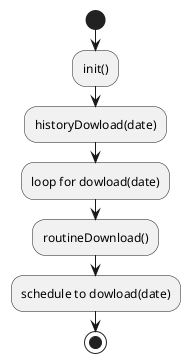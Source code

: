 Each Crawlers Activity Diagram
@startuml
start
:init();
:historyDowload(date);
:loop for dowload(date);
:routineDownload();
:schedule to dowload(date);
stop
@enduml
